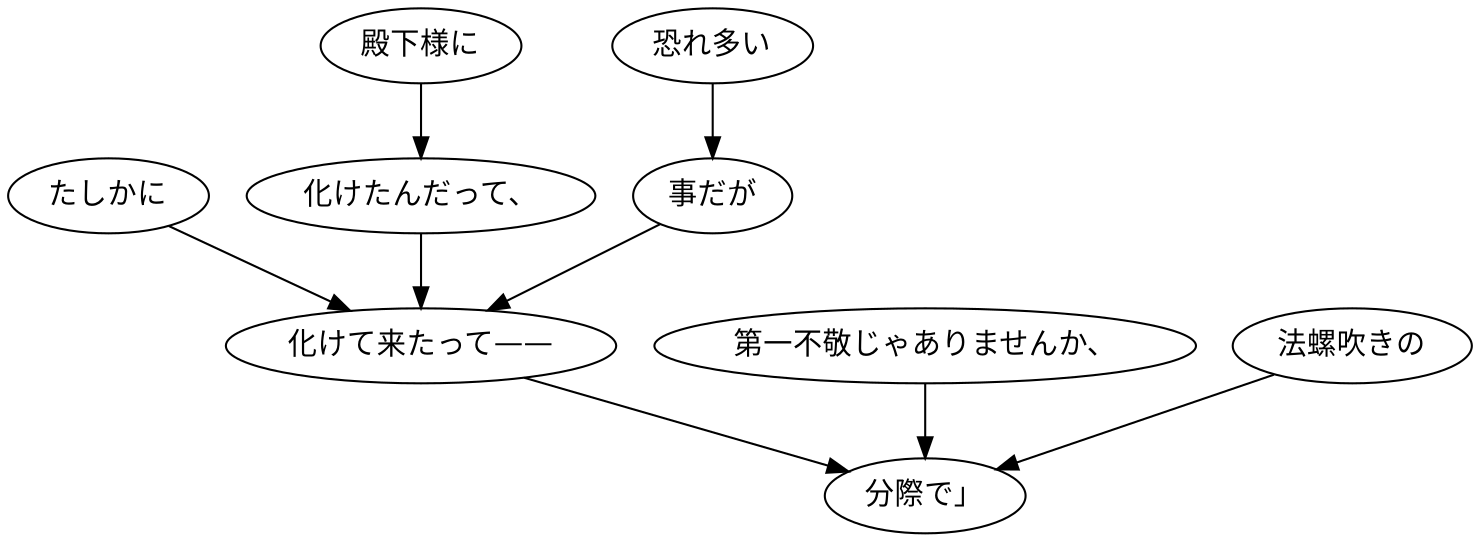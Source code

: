 digraph graph6885 {
	node0 [label="たしかに"];
	node1 [label="殿下様に"];
	node2 [label="化けたんだって、"];
	node3 [label="恐れ多い"];
	node4 [label="事だが"];
	node5 [label="化けて来たって——"];
	node6 [label="第一不敬じゃありませんか、"];
	node7 [label="法螺吹きの"];
	node8 [label="分際で」"];
	node0 -> node5;
	node1 -> node2;
	node2 -> node5;
	node3 -> node4;
	node4 -> node5;
	node5 -> node8;
	node6 -> node8;
	node7 -> node8;
}
